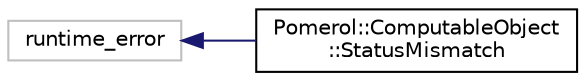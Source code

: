 digraph "Graphical Class Hierarchy"
{
  edge [fontname="Helvetica",fontsize="10",labelfontname="Helvetica",labelfontsize="10"];
  node [fontname="Helvetica",fontsize="10",shape=record];
  rankdir="LR";
  Node17 [label="runtime_error",height=0.2,width=0.4,color="grey75", fillcolor="white", style="filled"];
  Node17 -> Node0 [dir="back",color="midnightblue",fontsize="10",style="solid",fontname="Helvetica"];
  Node0 [label="Pomerol::ComputableObject\l::StatusMismatch",height=0.2,width=0.4,color="black", fillcolor="white", style="filled",URL="$class_pomerol_1_1_computable_object_1_1_status_mismatch.html",tooltip="Exception: Unexpected computation status of a computable object. "];
}
